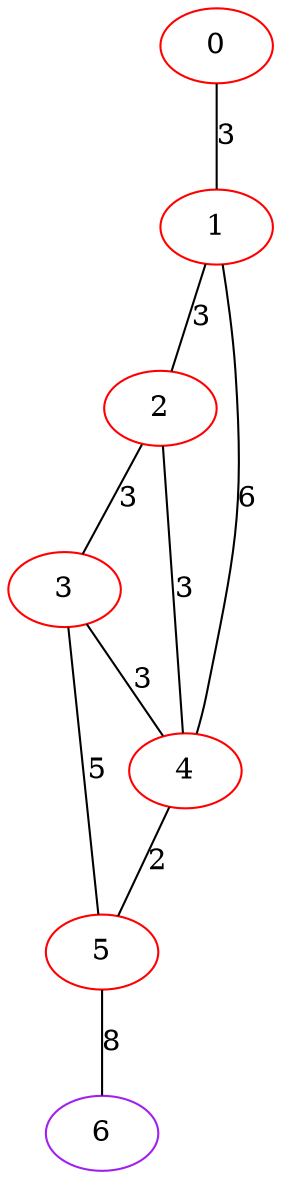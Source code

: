 graph "" {
0 [color=red, weight=1];
1 [color=red, weight=1];
2 [color=red, weight=1];
3 [color=red, weight=1];
4 [color=red, weight=1];
5 [color=red, weight=1];
6 [color=purple, weight=4];
0 -- 1  [key=0, label=3];
1 -- 2  [key=0, label=3];
1 -- 4  [key=0, label=6];
2 -- 3  [key=0, label=3];
2 -- 4  [key=0, label=3];
3 -- 4  [key=0, label=3];
3 -- 5  [key=0, label=5];
4 -- 5  [key=0, label=2];
5 -- 6  [key=0, label=8];
}
